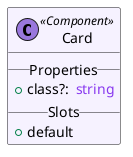 @startuml
set separator ::
skinparam groupInheritance 5
skinparam defaultFontName Cantarell
skinparam packageStyle Rectangle
skinparam class {
  BackgroundColor<<Component>> #f6f2ff
  BackgroundColor<<ErrorPage>> #edd1e1
  BackgroundColor<<Layout>> #f8ffe5
  BackgroundColor<<Page>> #fff0e5
}
class "Card" as src/lib/components/card/Card.svelte << (C, #9977DD) Component >> {
  __ Properties __
  +class?: <color:#DF8E1D><i> </i></color><color:#8839EF>string</color>
  __ Slots __
  +default
}
@enduml
